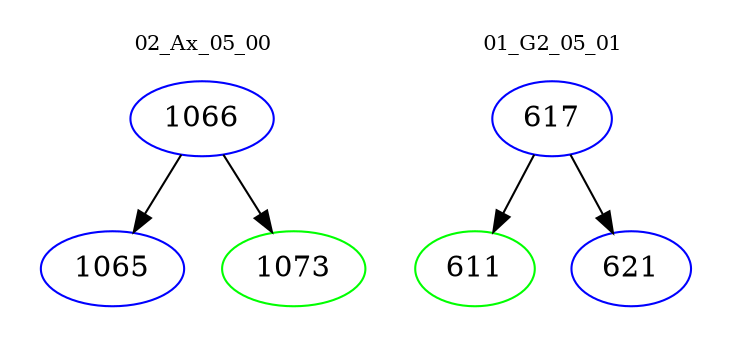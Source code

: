 digraph{
subgraph cluster_0 {
color = white
label = "02_Ax_05_00";
fontsize=10;
T0_1066 [label="1066", color="blue"]
T0_1066 -> T0_1065 [color="black"]
T0_1065 [label="1065", color="blue"]
T0_1066 -> T0_1073 [color="black"]
T0_1073 [label="1073", color="green"]
}
subgraph cluster_1 {
color = white
label = "01_G2_05_01";
fontsize=10;
T1_617 [label="617", color="blue"]
T1_617 -> T1_611 [color="black"]
T1_611 [label="611", color="green"]
T1_617 -> T1_621 [color="black"]
T1_621 [label="621", color="blue"]
}
}
